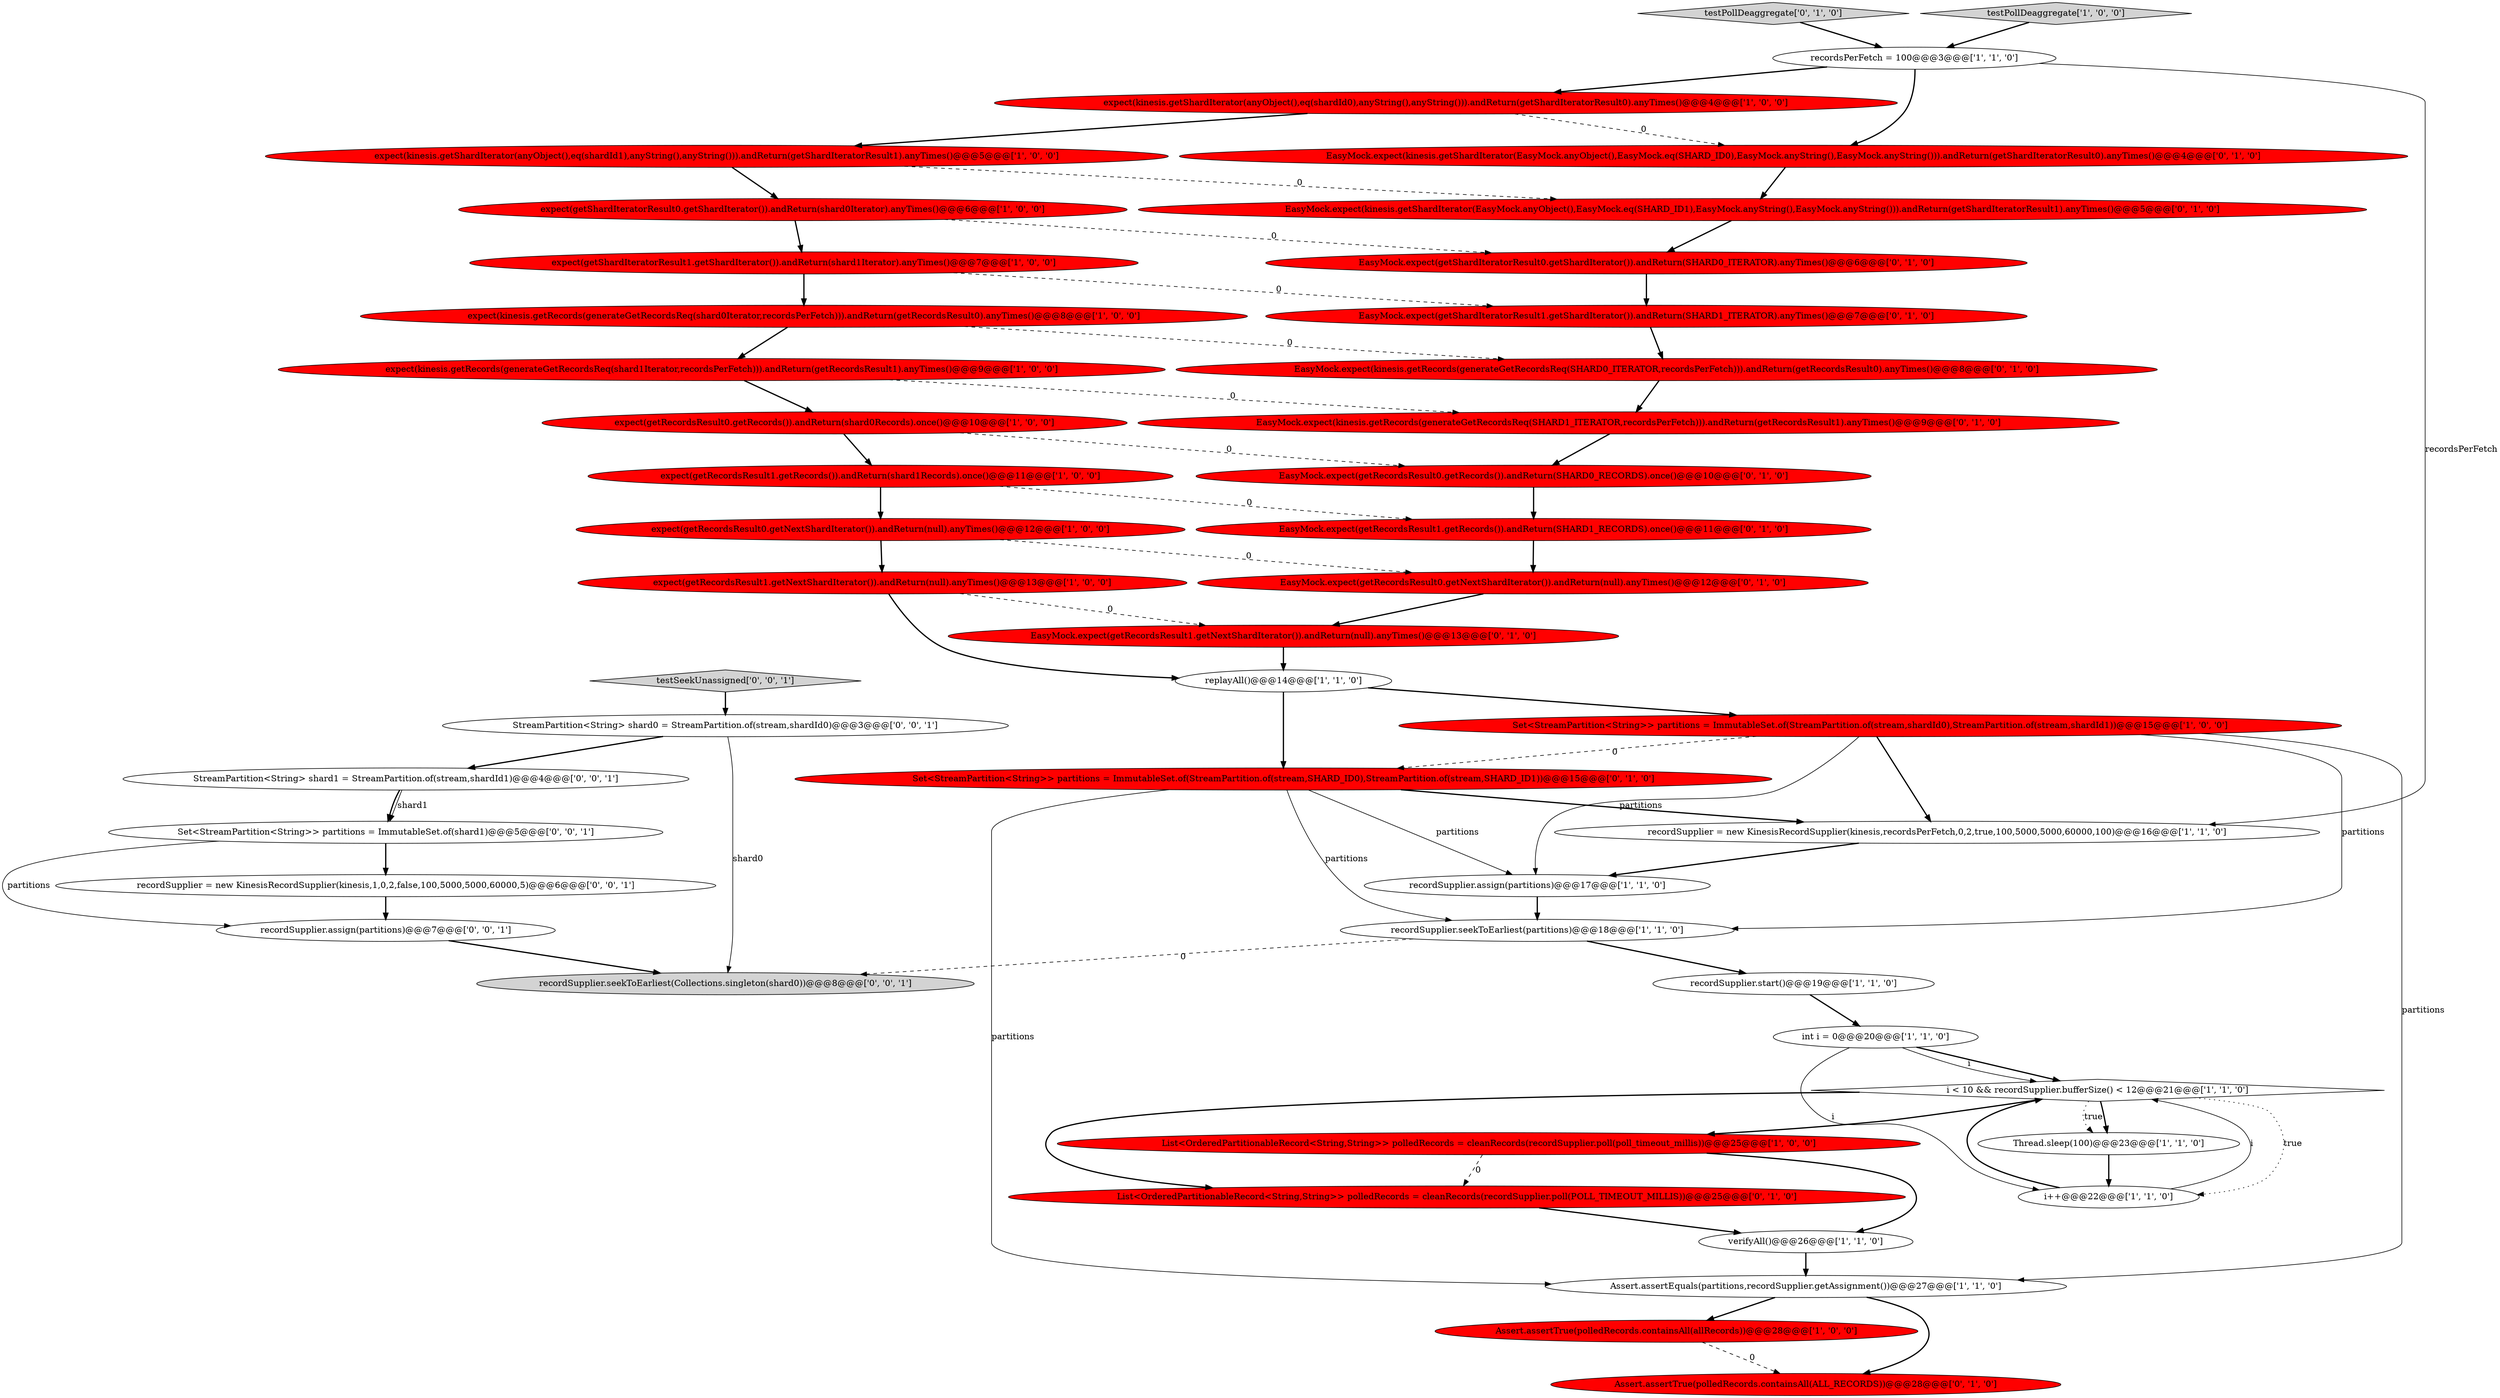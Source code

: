 digraph {
17 [style = filled, label = "Assert.assertEquals(partitions,recordSupplier.getAssignment())@@@27@@@['1', '1', '0']", fillcolor = white, shape = ellipse image = "AAA0AAABBB1BBB"];
42 [style = filled, label = "Set<StreamPartition<String>> partitions = ImmutableSet.of(shard1)@@@5@@@['0', '0', '1']", fillcolor = white, shape = ellipse image = "AAA0AAABBB3BBB"];
31 [style = filled, label = "EasyMock.expect(getShardIteratorResult0.getShardIterator()).andReturn(SHARD0_ITERATOR).anyTimes()@@@6@@@['0', '1', '0']", fillcolor = red, shape = ellipse image = "AAA1AAABBB2BBB"];
37 [style = filled, label = "List<OrderedPartitionableRecord<String,String>> polledRecords = cleanRecords(recordSupplier.poll(POLL_TIMEOUT_MILLIS))@@@25@@@['0', '1', '0']", fillcolor = red, shape = ellipse image = "AAA1AAABBB2BBB"];
15 [style = filled, label = "expect(getRecordsResult0.getNextShardIterator()).andReturn(null).anyTimes()@@@12@@@['1', '0', '0']", fillcolor = red, shape = ellipse image = "AAA1AAABBB1BBB"];
7 [style = filled, label = "i < 10 && recordSupplier.bufferSize() < 12@@@21@@@['1', '1', '0']", fillcolor = white, shape = diamond image = "AAA0AAABBB1BBB"];
40 [style = filled, label = "recordSupplier = new KinesisRecordSupplier(kinesis,1,0,2,false,100,5000,5000,60000,5)@@@6@@@['0', '0', '1']", fillcolor = white, shape = ellipse image = "AAA0AAABBB3BBB"];
32 [style = filled, label = "testPollDeaggregate['0', '1', '0']", fillcolor = lightgray, shape = diamond image = "AAA0AAABBB2BBB"];
1 [style = filled, label = "int i = 0@@@20@@@['1', '1', '0']", fillcolor = white, shape = ellipse image = "AAA0AAABBB1BBB"];
45 [style = filled, label = "recordSupplier.assign(partitions)@@@7@@@['0', '0', '1']", fillcolor = white, shape = ellipse image = "AAA0AAABBB3BBB"];
26 [style = filled, label = "EasyMock.expect(getRecordsResult0.getNextShardIterator()).andReturn(null).anyTimes()@@@12@@@['0', '1', '0']", fillcolor = red, shape = ellipse image = "AAA1AAABBB2BBB"];
30 [style = filled, label = "EasyMock.expect(getShardIteratorResult1.getShardIterator()).andReturn(SHARD1_ITERATOR).anyTimes()@@@7@@@['0', '1', '0']", fillcolor = red, shape = ellipse image = "AAA1AAABBB2BBB"];
16 [style = filled, label = "expect(kinesis.getRecords(generateGetRecordsReq(shard0Iterator,recordsPerFetch))).andReturn(getRecordsResult0).anyTimes()@@@8@@@['1', '0', '0']", fillcolor = red, shape = ellipse image = "AAA1AAABBB1BBB"];
35 [style = filled, label = "EasyMock.expect(kinesis.getRecords(generateGetRecordsReq(SHARD0_ITERATOR,recordsPerFetch))).andReturn(getRecordsResult0).anyTimes()@@@8@@@['0', '1', '0']", fillcolor = red, shape = ellipse image = "AAA1AAABBB2BBB"];
2 [style = filled, label = "Assert.assertTrue(polledRecords.containsAll(allRecords))@@@28@@@['1', '0', '0']", fillcolor = red, shape = ellipse image = "AAA1AAABBB1BBB"];
4 [style = filled, label = "recordSupplier.assign(partitions)@@@17@@@['1', '1', '0']", fillcolor = white, shape = ellipse image = "AAA0AAABBB1BBB"];
21 [style = filled, label = "recordSupplier = new KinesisRecordSupplier(kinesis,recordsPerFetch,0,2,true,100,5000,5000,60000,100)@@@16@@@['1', '1', '0']", fillcolor = white, shape = ellipse image = "AAA0AAABBB1BBB"];
28 [style = filled, label = "Assert.assertTrue(polledRecords.containsAll(ALL_RECORDS))@@@28@@@['0', '1', '0']", fillcolor = red, shape = ellipse image = "AAA1AAABBB2BBB"];
12 [style = filled, label = "expect(getRecordsResult1.getRecords()).andReturn(shard1Records).once()@@@11@@@['1', '0', '0']", fillcolor = red, shape = ellipse image = "AAA1AAABBB1BBB"];
25 [style = filled, label = "recordSupplier.seekToEarliest(partitions)@@@18@@@['1', '1', '0']", fillcolor = white, shape = ellipse image = "AAA0AAABBB1BBB"];
41 [style = filled, label = "StreamPartition<String> shard1 = StreamPartition.of(stream,shardId1)@@@4@@@['0', '0', '1']", fillcolor = white, shape = ellipse image = "AAA0AAABBB3BBB"];
29 [style = filled, label = "EasyMock.expect(getRecordsResult1.getRecords()).andReturn(SHARD1_RECORDS).once()@@@11@@@['0', '1', '0']", fillcolor = red, shape = ellipse image = "AAA1AAABBB2BBB"];
0 [style = filled, label = "i++@@@22@@@['1', '1', '0']", fillcolor = white, shape = ellipse image = "AAA0AAABBB1BBB"];
22 [style = filled, label = "expect(getRecordsResult0.getRecords()).andReturn(shard0Records).once()@@@10@@@['1', '0', '0']", fillcolor = red, shape = ellipse image = "AAA1AAABBB1BBB"];
3 [style = filled, label = "replayAll()@@@14@@@['1', '1', '0']", fillcolor = white, shape = ellipse image = "AAA0AAABBB1BBB"];
46 [style = filled, label = "recordSupplier.seekToEarliest(Collections.singleton(shard0))@@@8@@@['0', '0', '1']", fillcolor = lightgray, shape = ellipse image = "AAA0AAABBB3BBB"];
24 [style = filled, label = "verifyAll()@@@26@@@['1', '1', '0']", fillcolor = white, shape = ellipse image = "AAA0AAABBB1BBB"];
19 [style = filled, label = "recordSupplier.start()@@@19@@@['1', '1', '0']", fillcolor = white, shape = ellipse image = "AAA0AAABBB1BBB"];
14 [style = filled, label = "expect(getShardIteratorResult1.getShardIterator()).andReturn(shard1Iterator).anyTimes()@@@7@@@['1', '0', '0']", fillcolor = red, shape = ellipse image = "AAA1AAABBB1BBB"];
8 [style = filled, label = "expect(getShardIteratorResult0.getShardIterator()).andReturn(shard0Iterator).anyTimes()@@@6@@@['1', '0', '0']", fillcolor = red, shape = ellipse image = "AAA1AAABBB1BBB"];
23 [style = filled, label = "List<OrderedPartitionableRecord<String,String>> polledRecords = cleanRecords(recordSupplier.poll(poll_timeout_millis))@@@25@@@['1', '0', '0']", fillcolor = red, shape = ellipse image = "AAA1AAABBB1BBB"];
36 [style = filled, label = "EasyMock.expect(kinesis.getShardIterator(EasyMock.anyObject(),EasyMock.eq(SHARD_ID1),EasyMock.anyString(),EasyMock.anyString())).andReturn(getShardIteratorResult1).anyTimes()@@@5@@@['0', '1', '0']", fillcolor = red, shape = ellipse image = "AAA1AAABBB2BBB"];
10 [style = filled, label = "expect(getRecordsResult1.getNextShardIterator()).andReturn(null).anyTimes()@@@13@@@['1', '0', '0']", fillcolor = red, shape = ellipse image = "AAA1AAABBB1BBB"];
13 [style = filled, label = "expect(kinesis.getRecords(generateGetRecordsReq(shard1Iterator,recordsPerFetch))).andReturn(getRecordsResult1).anyTimes()@@@9@@@['1', '0', '0']", fillcolor = red, shape = ellipse image = "AAA1AAABBB1BBB"];
5 [style = filled, label = "Thread.sleep(100)@@@23@@@['1', '1', '0']", fillcolor = white, shape = ellipse image = "AAA0AAABBB1BBB"];
44 [style = filled, label = "testSeekUnassigned['0', '0', '1']", fillcolor = lightgray, shape = diamond image = "AAA0AAABBB3BBB"];
34 [style = filled, label = "EasyMock.expect(getRecordsResult1.getNextShardIterator()).andReturn(null).anyTimes()@@@13@@@['0', '1', '0']", fillcolor = red, shape = ellipse image = "AAA1AAABBB2BBB"];
20 [style = filled, label = "testPollDeaggregate['1', '0', '0']", fillcolor = lightgray, shape = diamond image = "AAA0AAABBB1BBB"];
6 [style = filled, label = "expect(kinesis.getShardIterator(anyObject(),eq(shardId0),anyString(),anyString())).andReturn(getShardIteratorResult0).anyTimes()@@@4@@@['1', '0', '0']", fillcolor = red, shape = ellipse image = "AAA1AAABBB1BBB"];
43 [style = filled, label = "StreamPartition<String> shard0 = StreamPartition.of(stream,shardId0)@@@3@@@['0', '0', '1']", fillcolor = white, shape = ellipse image = "AAA0AAABBB3BBB"];
11 [style = filled, label = "recordsPerFetch = 100@@@3@@@['1', '1', '0']", fillcolor = white, shape = ellipse image = "AAA0AAABBB1BBB"];
18 [style = filled, label = "expect(kinesis.getShardIterator(anyObject(),eq(shardId1),anyString(),anyString())).andReturn(getShardIteratorResult1).anyTimes()@@@5@@@['1', '0', '0']", fillcolor = red, shape = ellipse image = "AAA1AAABBB1BBB"];
38 [style = filled, label = "EasyMock.expect(kinesis.getShardIterator(EasyMock.anyObject(),EasyMock.eq(SHARD_ID0),EasyMock.anyString(),EasyMock.anyString())).andReturn(getShardIteratorResult0).anyTimes()@@@4@@@['0', '1', '0']", fillcolor = red, shape = ellipse image = "AAA1AAABBB2BBB"];
33 [style = filled, label = "Set<StreamPartition<String>> partitions = ImmutableSet.of(StreamPartition.of(stream,SHARD_ID0),StreamPartition.of(stream,SHARD_ID1))@@@15@@@['0', '1', '0']", fillcolor = red, shape = ellipse image = "AAA1AAABBB2BBB"];
39 [style = filled, label = "EasyMock.expect(kinesis.getRecords(generateGetRecordsReq(SHARD1_ITERATOR,recordsPerFetch))).andReturn(getRecordsResult1).anyTimes()@@@9@@@['0', '1', '0']", fillcolor = red, shape = ellipse image = "AAA1AAABBB2BBB"];
27 [style = filled, label = "EasyMock.expect(getRecordsResult0.getRecords()).andReturn(SHARD0_RECORDS).once()@@@10@@@['0', '1', '0']", fillcolor = red, shape = ellipse image = "AAA1AAABBB2BBB"];
9 [style = filled, label = "Set<StreamPartition<String>> partitions = ImmutableSet.of(StreamPartition.of(stream,shardId0),StreamPartition.of(stream,shardId1))@@@15@@@['1', '0', '0']", fillcolor = red, shape = ellipse image = "AAA1AAABBB1BBB"];
14->16 [style = bold, label=""];
16->13 [style = bold, label=""];
15->10 [style = bold, label=""];
11->38 [style = bold, label=""];
37->24 [style = bold, label=""];
4->25 [style = bold, label=""];
10->34 [style = dashed, label="0"];
6->18 [style = bold, label=""];
16->35 [style = dashed, label="0"];
11->6 [style = bold, label=""];
36->31 [style = bold, label=""];
35->39 [style = bold, label=""];
12->15 [style = bold, label=""];
26->34 [style = bold, label=""];
7->37 [style = bold, label=""];
33->17 [style = solid, label="partitions"];
8->14 [style = bold, label=""];
10->3 [style = bold, label=""];
38->36 [style = bold, label=""];
9->4 [style = solid, label="partitions"];
43->46 [style = solid, label="shard0"];
6->38 [style = dashed, label="0"];
22->27 [style = dashed, label="0"];
3->33 [style = bold, label=""];
20->11 [style = bold, label=""];
39->27 [style = bold, label=""];
7->0 [style = dotted, label="true"];
1->7 [style = bold, label=""];
42->40 [style = bold, label=""];
9->25 [style = solid, label="partitions"];
44->43 [style = bold, label=""];
23->37 [style = dashed, label="0"];
9->33 [style = dashed, label="0"];
0->7 [style = bold, label=""];
29->26 [style = bold, label=""];
33->4 [style = solid, label="partitions"];
7->5 [style = dotted, label="true"];
3->9 [style = bold, label=""];
11->21 [style = solid, label="recordsPerFetch"];
9->17 [style = solid, label="partitions"];
1->0 [style = solid, label="i"];
19->1 [style = bold, label=""];
13->39 [style = dashed, label="0"];
7->5 [style = bold, label=""];
23->24 [style = bold, label=""];
17->28 [style = bold, label=""];
30->35 [style = bold, label=""];
17->2 [style = bold, label=""];
5->0 [style = bold, label=""];
34->3 [style = bold, label=""];
22->12 [style = bold, label=""];
41->42 [style = solid, label="shard1"];
33->25 [style = solid, label="partitions"];
7->23 [style = bold, label=""];
18->36 [style = dashed, label="0"];
14->30 [style = dashed, label="0"];
24->17 [style = bold, label=""];
25->19 [style = bold, label=""];
9->21 [style = bold, label=""];
31->30 [style = bold, label=""];
12->29 [style = dashed, label="0"];
15->26 [style = dashed, label="0"];
2->28 [style = dashed, label="0"];
25->46 [style = dashed, label="0"];
43->41 [style = bold, label=""];
42->45 [style = solid, label="partitions"];
18->8 [style = bold, label=""];
13->22 [style = bold, label=""];
40->45 [style = bold, label=""];
45->46 [style = bold, label=""];
27->29 [style = bold, label=""];
8->31 [style = dashed, label="0"];
33->21 [style = bold, label=""];
32->11 [style = bold, label=""];
1->7 [style = solid, label="i"];
0->7 [style = solid, label="i"];
21->4 [style = bold, label=""];
41->42 [style = bold, label=""];
}

